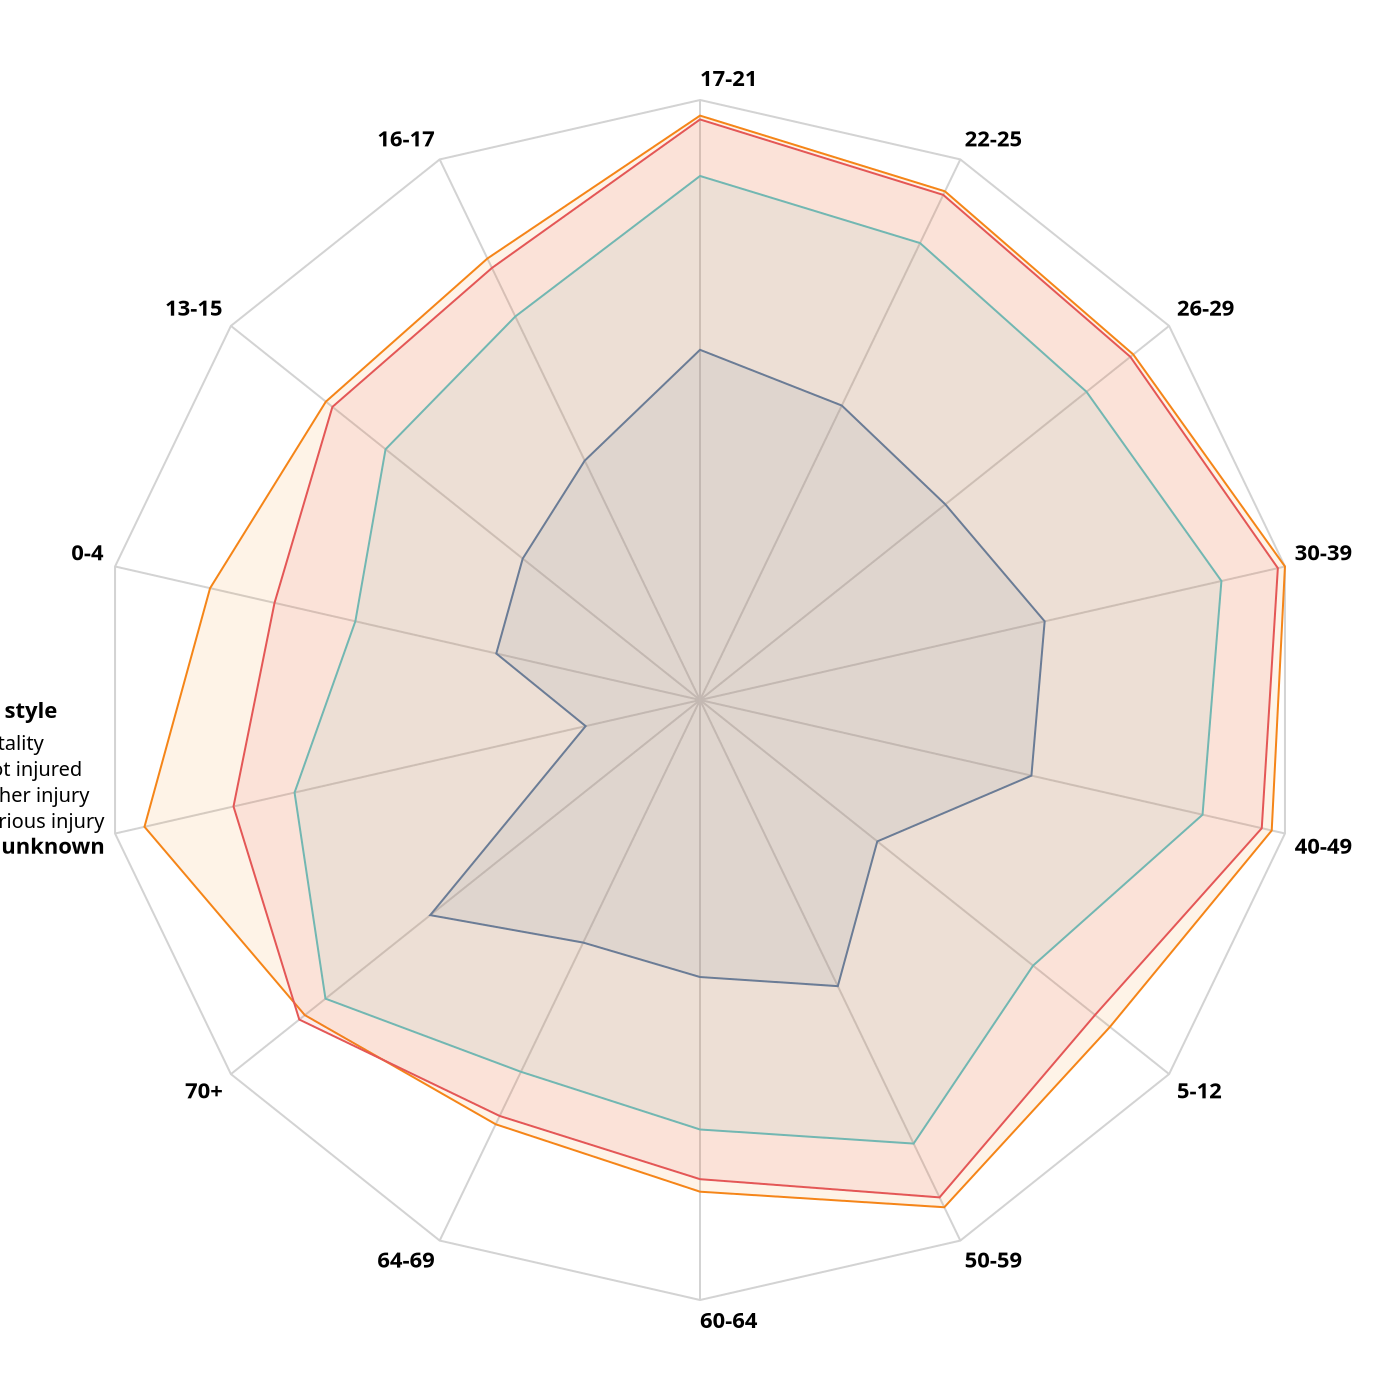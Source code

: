 {
    "$schema": "https://vega.github.io/schema/vega/v5.json",
    "description": "A radar chart example, showing multiple dimensions in a radial layout.",
    "width": 700,
    "height": 700,
    "padding": 50,
    "autosize": {
        "type": "none",
        "contains": "padding"
    },
    "signals": [
        {
            "name": "radius",
            "update": "width / 2"
        }
    ],
    "data": [
        {
            "name": "table",
            "values": [
                {
                    "Age Group": "0-4",
                    "Inj Level Desc": "Fatality",
                    "value": 32
                },
                {
                    "Age Group": "0-4",
                    "Inj Level Desc": "Not injured",
                    "value": 4167
                },
                {
                    "Age Group": "0-4",
                    "Inj Level Desc": "Other injury",
                    "value": 1392
                },
                {
                    "Age Group": "0-4",
                    "Inj Level Desc": "Serious injury",
                    "value": 352
                },
                {
                    "Age Group": "13-15",
                    "Inj Level Desc": "Fatality",
                    "value": 43
                },
                {
                    "Age Group": "13-15",
                    "Inj Level Desc": "Not injured",
                    "value": 2800
                },
                {
                    "Age Group": "13-15",
                    "Inj Level Desc": "Other injury",
                    "value": 2436
                },
                {
                    "Age Group": "13-15",
                    "Inj Level Desc": "Serious injury",
                    "value": 789
                },
                {
                    "Age Group": "16-17",
                    "Inj Level Desc": "Fatality",
                    "value": 82
                },
                {
                    "Age Group": "16-17",
                    "Inj Level Desc": "Not injured",
                    "value": 3387
                },
                {
                    "Age Group": "16-17",
                    "Inj Level Desc": "Other injury",
                    "value": 2847
                },
                {
                    "Age Group": "16-17",
                    "Inj Level Desc": "Serious injury",
                    "value": 1165
                },
                {
                    "Age Group": "17-21",
                    "Inj Level Desc": "Fatality",
                    "value": 333
                },
                {
                    "Age Group": "17-21",
                    "Inj Level Desc": "Not injured",
                    "value": 16198
                },
                {
                    "Age Group": "17-21",
                    "Inj Level Desc": "Other injury",
                    "value": 15199
                },
                {
                    "Age Group": "17-21",
                    "Inj Level Desc": "Serious injury",
                    "value": 5952
                },
                {
                    "Age Group": "22-25",
                    "Inj Level Desc": "Fatality",
                    "value": 226
                },
                {
                    "Age Group": "22-25",
                    "Inj Level Desc": "Not injured",
                    "value": 11662
                },
                {
                    "Age Group": "22-25",
                    "Inj Level Desc": "Other injury",
                    "value": 10922
                },
                {
                    "Age Group": "22-25",
                    "Inj Level Desc": "Serious injury",
                    "value": 4498
                },
                {
                    "Age Group": "26-29",
                    "Inj Level Desc": "Fatality",
                    "value": 182
                },
                {
                    "Age Group": "26-29",
                    "Inj Level Desc": "Not injured",
                    "value": 9815
                },
                {
                    "Age Group": "26-29",
                    "Inj Level Desc": "Other injury",
                    "value": 9221
                },
                {
                    "Age Group": "26-29",
                    "Inj Level Desc": "Serious injury",
                    "value": 3638
                },
                {
                    "Age Group": "30-39",
                    "Inj Level Desc": "Fatality",
                    "value": 352
                },
                {
                    "Age Group": "30-39",
                    "Inj Level Desc": "Not injured",
                    "value": 20989
                },
                {
                    "Age Group": "30-39",
                    "Inj Level Desc": "Other injury",
                    "value": 18598
                },
                {
                    "Age Group": "30-39",
                    "Inj Level Desc": "Serious injury",
                    "value": 7120
                },
                {
                    "Age Group": "40-49",
                    "Inj Level Desc": "Fatality",
                    "value": 281
                },
                {
                    "Age Group": "40-49",
                    "Inj Level Desc": "Not injured",
                    "value": 16757
                },
                {
                    "Age Group": "40-49",
                    "Inj Level Desc": "Other injury",
                    "value": 14144
                },
                {
                    "Age Group": "40-49",
                    "Inj Level Desc": "Serious injury",
                    "value": 5164
                },
                {
                    "Age Group": "5-12",
                    "Inj Level Desc": "Fatality",
                    "value": 43
                },
                {
                    "Age Group": "5-12",
                    "Inj Level Desc": "Not injured",
                    "value": 5981
                },
                {
                    "Age Group": "5-12",
                    "Inj Level Desc": "Other injury",
                    "value": 4358
                },
                {
                    "Age Group": "5-12",
                    "Inj Level Desc": "Serious injury",
                    "value": 1171
                },
                {
                    "Age Group": "50-59",
                    "Inj Level Desc": "Fatality",
                    "value": 194
                },
                {
                    "Age Group": "50-59",
                    "Inj Level Desc": "Not injured",
                    "value": 11363
                },
                {
                    "Age Group": "50-59",
                    "Inj Level Desc": "Other injury",
                    "value": 9475
                },
                {
                    "Age Group": "50-59",
                    "Inj Level Desc": "Serious injury",
                    "value": 3519
                },
                {
                    "Age Group": "60-64",
                    "Inj Level Desc": "Fatality",
                    "value": 99
                },
                {
                    "Age Group": "60-64",
                    "Inj Level Desc": "Not injured",
                    "value": 3482
                },
                {
                    "Age Group": "60-64",
                    "Inj Level Desc": "Other injury",
                    "value": 2829
                },
                {
                    "Age Group": "60-64",
                    "Inj Level Desc": "Serious injury",
                    "value": 1241
                },
                {
                    "Age Group": "64-69",
                    "Inj Level Desc": "Fatality",
                    "value": 87
                },
                {
                    "Age Group": "64-69",
                    "Inj Level Desc": "Not injured",
                    "value": 2467
                },
                {
                    "Age Group": "64-69",
                    "Inj Level Desc": "Other injury",
                    "value": 2117
                },
                {
                    "Age Group": "64-69",
                    "Inj Level Desc": "Serious injury",
                    "value": 939
                },
                {
                    "Age Group": "70+",
                    "Inj Level Desc": "Fatality",
                    "value": 306
                },
                {
                    "Age Group": "70+",
                    "Inj Level Desc": "Not injured",
                    "value": 4374
                },
                {
                    "Age Group": "70+",
                    "Inj Level Desc": "Other injury",
                    "value": 4920
                },
                {
                    "Age Group": "70+",
                    "Inj Level Desc": "Serious injury",
                    "value": 2823
                },
                {
                    "Age Group": "unknown",
                    "Inj Level Desc": "Fatality",
                    "value": 7
                },
                {
                    "Age Group": "unknown",
                    "Inj Level Desc": "Not injured",
                    "value": 12720
                },
                {
                    "Age Group": "unknown",
                    "Inj Level Desc": "Other injury",
                    "value": 2797
                },
                {
                    "Age Group": "unknown",
                    "Inj Level Desc": "Serious injury",
                    "value": 990
                }
            ],
            "transform": [
                {
                    "type": "formula",
                    "expr": "log(datum.value)",
                    "as": "value"
                }
            ]
        },
        {
            "name": "keys",
            "source": "table",
            "transform": [
                {
                    "type": "aggregate",
                    "groupby": [
                        "Age Group"
                    ]
                }
            ]
        }
    ],
    "scales": [
        {
            "name": "angular",
            "type": "point",
            "range": {
                "signal": "[-PI, PI]"
            },
            "padding": 0.5,
            "domain": {
                "data": "table",
                "field": "Age Group"
            }
        },
        {
            "name": "radial",
            "type": "linear",
            "range": {
                "signal": "[0, radius]"
            },
            "zero": true,
            "nice": false,
            "domain": {
                "data": "table",
                "field": "value"
            },
            "domainMin": 0
        },
        {
            "name": "color",
            "type": "ordinal",
            "domain": {
                "data": "table",
                "field": "Inj Level Desc"
            },
            "range": "category"
        }
    ],
    "encode": {
        "enter": {
            "x": {
                "signal": "radius"
            },
            "y": {
                "signal": "radius"
            }
        }
    },
    "legends": [
        {
            "fill": "color",
            "orient": "left",
            "title": "Body style",
            "encode": {
                "legend": {
                    "update": {
                        "x": {
                            "value": 250
                        },
                        "y": {
                            "value": -200
                        }
                    }
                }
            }
        }
    ],
    "marks": [
        {
            "type": "group",
            "name": "categories",
            "zindex": 1,
            "from": {
                "facet": {
                    "data": "table",
                    "name": "facet",
                    "groupby": [
                        "Inj Level Desc"
                    ]
                }
            },
            "marks": [
                {
                    "type": "line",
                    "name": "category-line",
                    "from": {
                        "data": "facet"
                    },
                    "encode": {
                        "enter": {
                            "interpolate": {
                                "value": "linear-closed"
                            },
                            "x": {
                                "signal": "scale('radial', datum.value) * cos(scale('angular', datum['Age Group']))"
                            },
                            "y": {
                                "signal": "scale('radial', datum.value) * sin(scale('angular', datum['Age Group']))"
                            },
                            "stroke": {
                                "scale": "color",
                                "field": "Inj Level Desc"
                            },
                            "strokeWidth": {
                                "value": 1
                            },
                            "fill": {
                                "scale": "color",
                                "field": "Inj Level Desc"
                            },
                            "fillOpacity": {
                                "value": 0.1
                            }
                        }
                    }
                }
            ]
        },
        {
            "type": "rule",
            "name": "radial-grid",
            "from": {
                "data": "keys"
            },
            "zindex": 0,
            "encode": {
                "enter": {
                    "x": {
                        "value": 0
                    },
                    "y": {
                        "value": 0
                    },
                    "x2": {
                        "signal": "radius * cos(scale('angular', datum['Age Group']))"
                    },
                    "y2": {
                        "signal": "radius * sin(scale('angular', datum['Age Group']))"
                    },
                    "stroke": {
                        "value": "lightgray"
                    },
                    "strokeWidth": {
                        "value": 1
                    }
                }
            }
        },
        {
            "type": "text",
            "name": "key-label",
            "from": {
                "data": "keys"
            },
            "zindex": 1,
            "encode": {
                "enter": {
                    "x": {
                        "signal": "(radius + 5) * cos(scale('angular', datum['Age Group']))"
                    },
                    "y": {
                        "signal": "(radius + 5) * sin(scale('angular', datum['Age Group']))"
                    },
                    "text": {
                        "field": "Age Group"
                    },
                    "align": [
                        {
                            "test": "abs(scale('angular', datum['Age Group'])) > PI / 2",
                            "value": "right"
                        },
                        {
                            "value": "left"
                        }
                    ],
                    "baseline": [
                        {
                            "test": "scale('angular', datum['Age Group']) > 0",
                            "value": "top"
                        },
                        {
                            "test": "scale('angular', datum['Age Group']) == 0",
                            "value": "middle"
                        },
                        {
                            "value": "bottom"
                        }
                    ],
                    "fill": {
                        "value": "black"
                    },
                    "fontWeight": {
                        "value": "bold"
                    }
                }
            }
        },
        {
            "type": "line",
            "name": "outer-line",
            "from": {
                "data": "radial-grid"
            },
            "encode": {
                "enter": {
                    "interpolate": {
                        "value": "linear-closed"
                    },
                    "x": {
                        "field": "x2"
                    },
                    "y": {
                        "field": "y2"
                    },
                    "stroke": {
                        "value": "lightgray"
                    },
                    "strokeWidth": {
                        "value": 1
                    }
                }
            }
        }
    ]
}